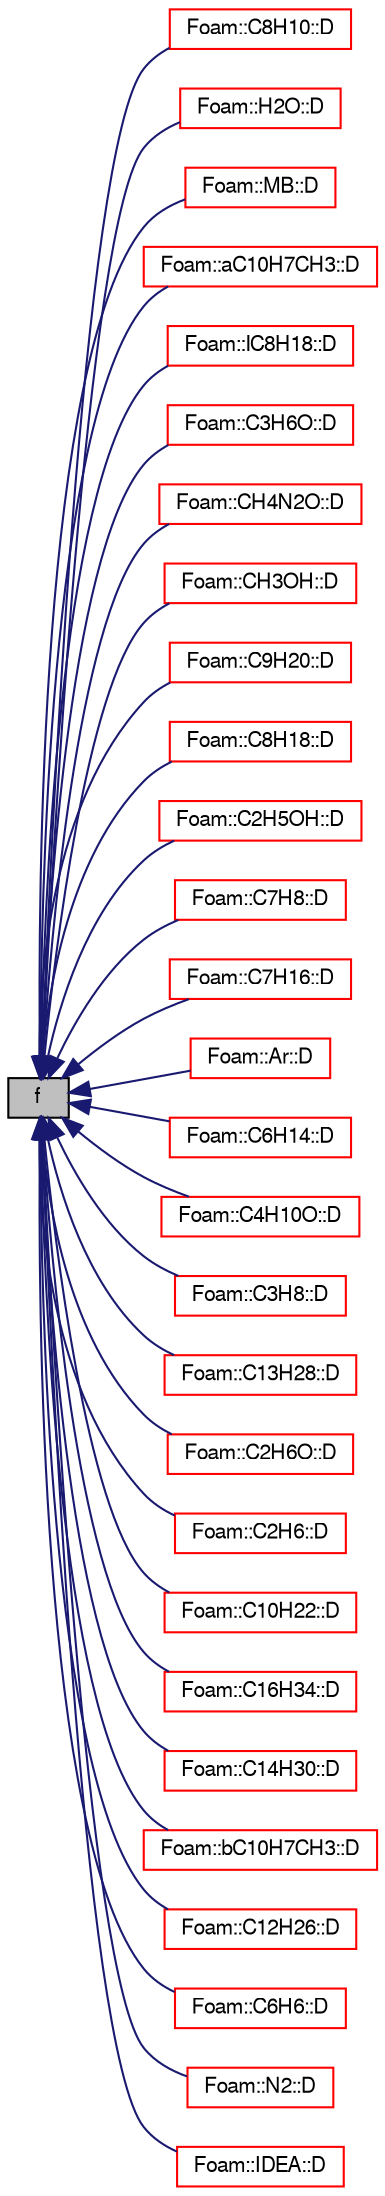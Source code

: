 digraph "f"
{
  bgcolor="transparent";
  edge [fontname="FreeSans",fontsize="10",labelfontname="FreeSans",labelfontsize="10"];
  node [fontname="FreeSans",fontsize="10",shape=record];
  rankdir="LR";
  Node9 [label="f",height=0.2,width=0.4,color="black", fillcolor="grey75", style="filled", fontcolor="black"];
  Node9 -> Node10 [dir="back",color="midnightblue",fontsize="10",style="solid",fontname="FreeSans"];
  Node10 [label="Foam::C8H10::D",height=0.2,width=0.4,color="red",URL="$a29918.html#a2e708bd90b5d9eb44d555510967a8f81",tooltip="Vapour diffussivity [m2/s]. "];
  Node9 -> Node12 [dir="back",color="midnightblue",fontsize="10",style="solid",fontname="FreeSans"];
  Node12 [label="Foam::H2O::D",height=0.2,width=0.4,color="red",URL="$a29938.html#a2e708bd90b5d9eb44d555510967a8f81",tooltip="Vapour diffussivity [m2/s]. "];
  Node9 -> Node14 [dir="back",color="midnightblue",fontsize="10",style="solid",fontname="FreeSans"];
  Node14 [label="Foam::MB::D",height=0.2,width=0.4,color="red",URL="$a29958.html#a2e708bd90b5d9eb44d555510967a8f81",tooltip="Vapour diffussivity [m2/s]. "];
  Node9 -> Node16 [dir="back",color="midnightblue",fontsize="10",style="solid",fontname="FreeSans"];
  Node16 [label="Foam::aC10H7CH3::D",height=0.2,width=0.4,color="red",URL="$a29846.html#a2e708bd90b5d9eb44d555510967a8f81",tooltip="Vapour diffussivity [m2/s]. "];
  Node9 -> Node18 [dir="back",color="midnightblue",fontsize="10",style="solid",fontname="FreeSans"];
  Node18 [label="Foam::IC8H18::D",height=0.2,width=0.4,color="red",URL="$a29946.html#a2e708bd90b5d9eb44d555510967a8f81",tooltip="Vapour diffussivity [m2/s]. "];
  Node9 -> Node20 [dir="back",color="midnightblue",fontsize="10",style="solid",fontname="FreeSans"];
  Node20 [label="Foam::C3H6O::D",height=0.2,width=0.4,color="red",URL="$a29890.html#a2e708bd90b5d9eb44d555510967a8f81",tooltip="Vapour diffussivity [m2/s]. "];
  Node9 -> Node22 [dir="back",color="midnightblue",fontsize="10",style="solid",fontname="FreeSans"];
  Node22 [label="Foam::CH4N2O::D",height=0.2,width=0.4,color="red",URL="$a29934.html#a2e708bd90b5d9eb44d555510967a8f81",tooltip="Vapour diffussivity [m2/s]. "];
  Node9 -> Node24 [dir="back",color="midnightblue",fontsize="10",style="solid",fontname="FreeSans"];
  Node24 [label="Foam::CH3OH::D",height=0.2,width=0.4,color="red",URL="$a29930.html#a2e708bd90b5d9eb44d555510967a8f81",tooltip="Vapour diffussivity [m2/s]. "];
  Node9 -> Node26 [dir="back",color="midnightblue",fontsize="10",style="solid",fontname="FreeSans"];
  Node26 [label="Foam::C9H20::D",height=0.2,width=0.4,color="red",URL="$a29926.html#a2e708bd90b5d9eb44d555510967a8f81",tooltip="Vapour diffussivity [m2/s]. "];
  Node9 -> Node28 [dir="back",color="midnightblue",fontsize="10",style="solid",fontname="FreeSans"];
  Node28 [label="Foam::C8H18::D",height=0.2,width=0.4,color="red",URL="$a29922.html#a2e708bd90b5d9eb44d555510967a8f81",tooltip="Vapour diffussivity [m2/s]. "];
  Node9 -> Node30 [dir="back",color="midnightblue",fontsize="10",style="solid",fontname="FreeSans"];
  Node30 [label="Foam::C2H5OH::D",height=0.2,width=0.4,color="red",URL="$a29878.html#a2e708bd90b5d9eb44d555510967a8f81",tooltip="Vapour diffussivity [m2/s]. "];
  Node9 -> Node32 [dir="back",color="midnightblue",fontsize="10",style="solid",fontname="FreeSans"];
  Node32 [label="Foam::C7H8::D",height=0.2,width=0.4,color="red",URL="$a29914.html#a2e708bd90b5d9eb44d555510967a8f81",tooltip="Vapour diffussivity [m2/s]. "];
  Node9 -> Node34 [dir="back",color="midnightblue",fontsize="10",style="solid",fontname="FreeSans"];
  Node34 [label="Foam::C7H16::D",height=0.2,width=0.4,color="red",URL="$a29910.html#a2e708bd90b5d9eb44d555510967a8f81",tooltip="Vapour diffussivity [m2/s]. "];
  Node9 -> Node36 [dir="back",color="midnightblue",fontsize="10",style="solid",fontname="FreeSans"];
  Node36 [label="Foam::Ar::D",height=0.2,width=0.4,color="red",URL="$a29850.html#a2e708bd90b5d9eb44d555510967a8f81",tooltip="Vapour diffussivity [m2/s]. "];
  Node9 -> Node38 [dir="back",color="midnightblue",fontsize="10",style="solid",fontname="FreeSans"];
  Node38 [label="Foam::C6H14::D",height=0.2,width=0.4,color="red",URL="$a29902.html#a2e708bd90b5d9eb44d555510967a8f81",tooltip="Vapour diffussivity [m2/s]. "];
  Node9 -> Node40 [dir="back",color="midnightblue",fontsize="10",style="solid",fontname="FreeSans"];
  Node40 [label="Foam::C4H10O::D",height=0.2,width=0.4,color="red",URL="$a29898.html#a2e708bd90b5d9eb44d555510967a8f81",tooltip="Vapour diffussivity [m2/s]. "];
  Node9 -> Node42 [dir="back",color="midnightblue",fontsize="10",style="solid",fontname="FreeSans"];
  Node42 [label="Foam::C3H8::D",height=0.2,width=0.4,color="red",URL="$a29894.html#a2e708bd90b5d9eb44d555510967a8f81",tooltip="Vapour diffussivity [m2/s]. "];
  Node9 -> Node44 [dir="back",color="midnightblue",fontsize="10",style="solid",fontname="FreeSans"];
  Node44 [label="Foam::C13H28::D",height=0.2,width=0.4,color="red",URL="$a29866.html#a2e708bd90b5d9eb44d555510967a8f81",tooltip="Vapour diffussivity [m2/s]. "];
  Node9 -> Node46 [dir="back",color="midnightblue",fontsize="10",style="solid",fontname="FreeSans"];
  Node46 [label="Foam::C2H6O::D",height=0.2,width=0.4,color="red",URL="$a29886.html#a2e708bd90b5d9eb44d555510967a8f81",tooltip="Vapour diffussivity [m2/s]. "];
  Node9 -> Node48 [dir="back",color="midnightblue",fontsize="10",style="solid",fontname="FreeSans"];
  Node48 [label="Foam::C2H6::D",height=0.2,width=0.4,color="red",URL="$a29882.html#a2e708bd90b5d9eb44d555510967a8f81",tooltip="Vapour diffussivity [m2/s]. "];
  Node9 -> Node50 [dir="back",color="midnightblue",fontsize="10",style="solid",fontname="FreeSans"];
  Node50 [label="Foam::C10H22::D",height=0.2,width=0.4,color="red",URL="$a29858.html#a2e708bd90b5d9eb44d555510967a8f81",tooltip="Vapour diffussivity [m2/s]. "];
  Node9 -> Node52 [dir="back",color="midnightblue",fontsize="10",style="solid",fontname="FreeSans"];
  Node52 [label="Foam::C16H34::D",height=0.2,width=0.4,color="red",URL="$a29874.html#a2e708bd90b5d9eb44d555510967a8f81",tooltip="Vapour diffussivity [m2/s]. "];
  Node9 -> Node54 [dir="back",color="midnightblue",fontsize="10",style="solid",fontname="FreeSans"];
  Node54 [label="Foam::C14H30::D",height=0.2,width=0.4,color="red",URL="$a29870.html#a2e708bd90b5d9eb44d555510967a8f81",tooltip="Vapour diffussivity [m2/s]. "];
  Node9 -> Node56 [dir="back",color="midnightblue",fontsize="10",style="solid",fontname="FreeSans"];
  Node56 [label="Foam::bC10H7CH3::D",height=0.2,width=0.4,color="red",URL="$a29854.html#a2e708bd90b5d9eb44d555510967a8f81",tooltip="Vapour diffussivity [m2/s]. "];
  Node9 -> Node58 [dir="back",color="midnightblue",fontsize="10",style="solid",fontname="FreeSans"];
  Node58 [label="Foam::C12H26::D",height=0.2,width=0.4,color="red",URL="$a29862.html#a2e708bd90b5d9eb44d555510967a8f81",tooltip="Vapour diffussivity [m2/s]. "];
  Node9 -> Node60 [dir="back",color="midnightblue",fontsize="10",style="solid",fontname="FreeSans"];
  Node60 [label="Foam::C6H6::D",height=0.2,width=0.4,color="red",URL="$a29906.html#a2e708bd90b5d9eb44d555510967a8f81",tooltip="Vapour diffussivity [m2/s]. "];
  Node9 -> Node62 [dir="back",color="midnightblue",fontsize="10",style="solid",fontname="FreeSans"];
  Node62 [label="Foam::N2::D",height=0.2,width=0.4,color="red",URL="$a29962.html#a2e708bd90b5d9eb44d555510967a8f81",tooltip="Vapour diffussivity [m2/s]. "];
  Node9 -> Node64 [dir="back",color="midnightblue",fontsize="10",style="solid",fontname="FreeSans"];
  Node64 [label="Foam::IDEA::D",height=0.2,width=0.4,color="red",URL="$a29950.html#a2e708bd90b5d9eb44d555510967a8f81",tooltip="Vapour diffussivity [m2/s]. "];
}
